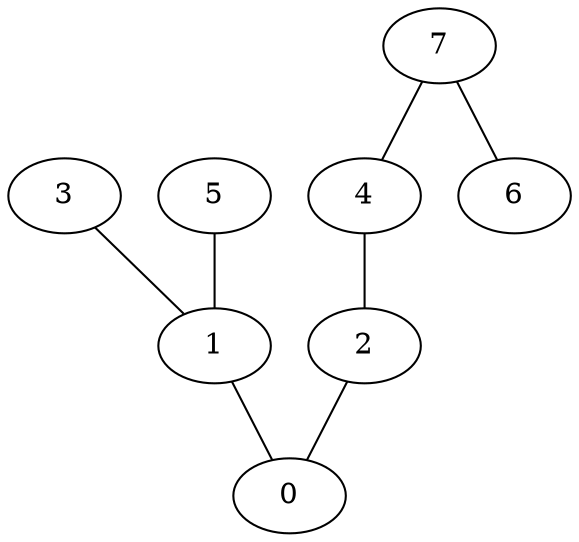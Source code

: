 graph {
    0 [ label = "0" ]
    1 [ label = "1" ]
    2 [ label = "2" ]
    3 [ label = "3" ]
    4 [ label = "4" ]
    5 [ label = "5" ]
    6 [ label = "6" ]
    7 [ label = "7" ]
    1 -- 0 [ ]
    5 -- 1 [ ]
    2 -- 0 [ ]
    3 -- 1 [ ]
    7 -- 6 [ ]
    7 -- 4 [ ]
    4 -- 2 [ ]
}
